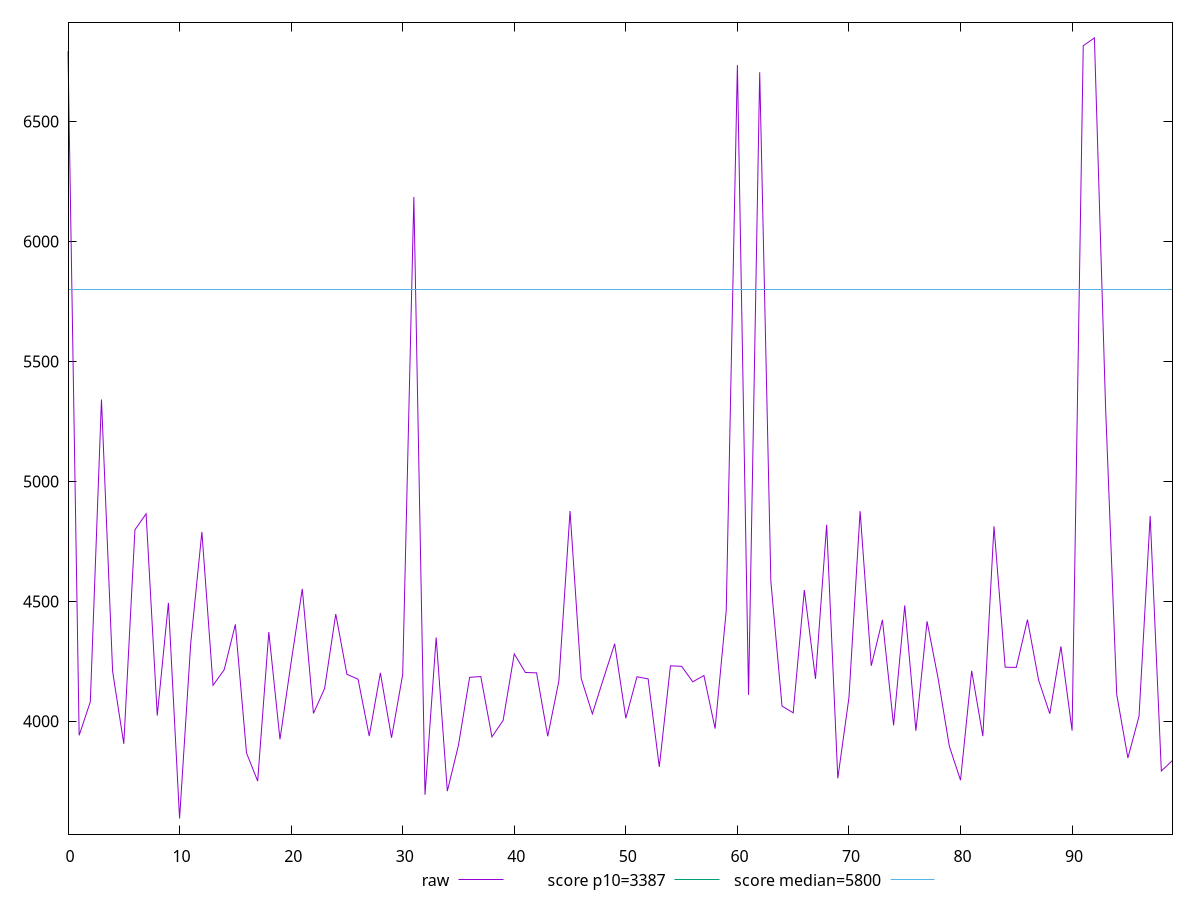reset

$raw <<EOF
0 6792.547495857754
1 3941.6636300434393
2 4081.571536821286
3 5341.537239282047
4 4207.898403467971
5 3906.479645570429
6 4798.590670699964
7 4864.955992030141
8 4024.25068649511
9 4493.788259427294
10 3595.062430816327
11 4324.914888898684
12 4789.415860121599
13 4150.453977810305
14 4215.115065181163
15 4404.233766776718
16 3868.3546702774065
17 3751.0695522502797
18 4372.299490629552
19 3925.0824082968475
20 4246.740976578716
21 4552.0020130248595
22 4033.23303437468
23 4136.982459180317
24 4447.049118125556
25 4196.115523114101
26 4175.711685704422
27 3938.84677005922
28 4202.158865964895
29 3931.5769919313407
30 4194.793421479867
31 6185.670920380266
32 3693.9367699109735
33 4349.588825829582
34 3709.044609422316
35 3901.180702717411
36 4183.665158954556
37 4186.8134796201775
38 3935.371981667861
39 4003.7294014799613
40 4281.082048026747
41 4203.732504107215
42 4202.153263553164
43 3938.0194796543656
44 4168.767460121238
45 4876.597363311626
46 4178.816073723486
47 4031.3945105264584
48 4178.671394052372
49 4323.372086511361
50 4013.1879402135696
51 4185.789242008049
52 4176.946893097309
53 3810.4106209585725
54 4231.498647300856
55 4229.5082582587675
56 4164.849247707347
57 4190.976646626998
58 3969.9490721673737
59 4461.595415487781
60 6735.1185349296975
61 4110.4355583905235
62 6705.4095891293655
63 4583.525966866575
64 4063.7014782351816
65 4035.593667807789
66 4547.242978539097
67 4176.999907961405
68 4819.563826827215
69 3762.5906565591504
70 4099.12199790112
71 4876.061735695036
72 4231.675486942174
73 4422.903769565819
74 3983.3451787432596
75 4483.079406980686
76 3960.806806833278
77 4416.944217460809
78 4176.518603466804
79 3895.7524380081886
80 3754.892316364746
81 4210.667394307455
82 3938.4349606219193
83 4813.0634423001775
84 4225.81998724
85 4224.948274331079
86 4423.79019987199
87 4171.675158201501
88 4031.8071042234833
89 4312.426315757904
90 3961.3770091988063
91 6815.933705942292
92 6848.477617010189
93 5311.778534975027
94 4112.107077540815
95 3847.3839839360935
96 4021.317182097295
97 4856.136910713254
98 3793.3290255882084
99 3836.8233795224787
EOF

set key outside below
set xrange [0:99]
set yrange [3529.9941270924496:6913.5459207340655]
set trange [3529.9941270924496:6913.5459207340655]
set terminal svg size 640, 500 enhanced background rgb 'white'
set output "reports/report_00030_2021-02-24T20-42-31.540Z/speed-index/samples/music/raw/values.svg"

plot $raw title "raw" with line, \
     3387 title "score p10=3387", \
     5800 title "score median=5800"

reset
